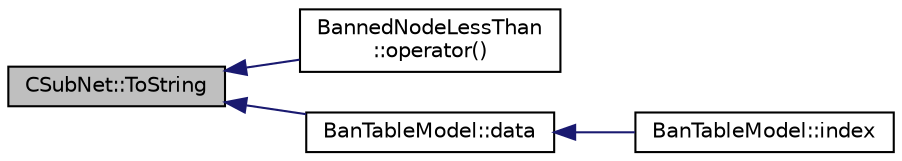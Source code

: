 digraph "CSubNet::ToString"
{
  edge [fontname="Helvetica",fontsize="10",labelfontname="Helvetica",labelfontsize="10"];
  node [fontname="Helvetica",fontsize="10",shape=record];
  rankdir="LR";
  Node21 [label="CSubNet::ToString",height=0.2,width=0.4,color="black", fillcolor="grey75", style="filled", fontcolor="black"];
  Node21 -> Node22 [dir="back",color="midnightblue",fontsize="10",style="solid",fontname="Helvetica"];
  Node22 [label="BannedNodeLessThan\l::operator()",height=0.2,width=0.4,color="black", fillcolor="white", style="filled",URL="$d5/d1f/class_banned_node_less_than.html#a9ab20cdbaf3357bff0d7b33122f8c900"];
  Node21 -> Node23 [dir="back",color="midnightblue",fontsize="10",style="solid",fontname="Helvetica"];
  Node23 [label="BanTableModel::data",height=0.2,width=0.4,color="black", fillcolor="white", style="filled",URL="$d7/d4f/class_ban_table_model.html#a1f38cbdde8831de9156635e2f62ad5f8"];
  Node23 -> Node24 [dir="back",color="midnightblue",fontsize="10",style="solid",fontname="Helvetica"];
  Node24 [label="BanTableModel::index",height=0.2,width=0.4,color="black", fillcolor="white", style="filled",URL="$d7/d4f/class_ban_table_model.html#ae010501b0c3002dbd10ba13dd301cc64"];
}
